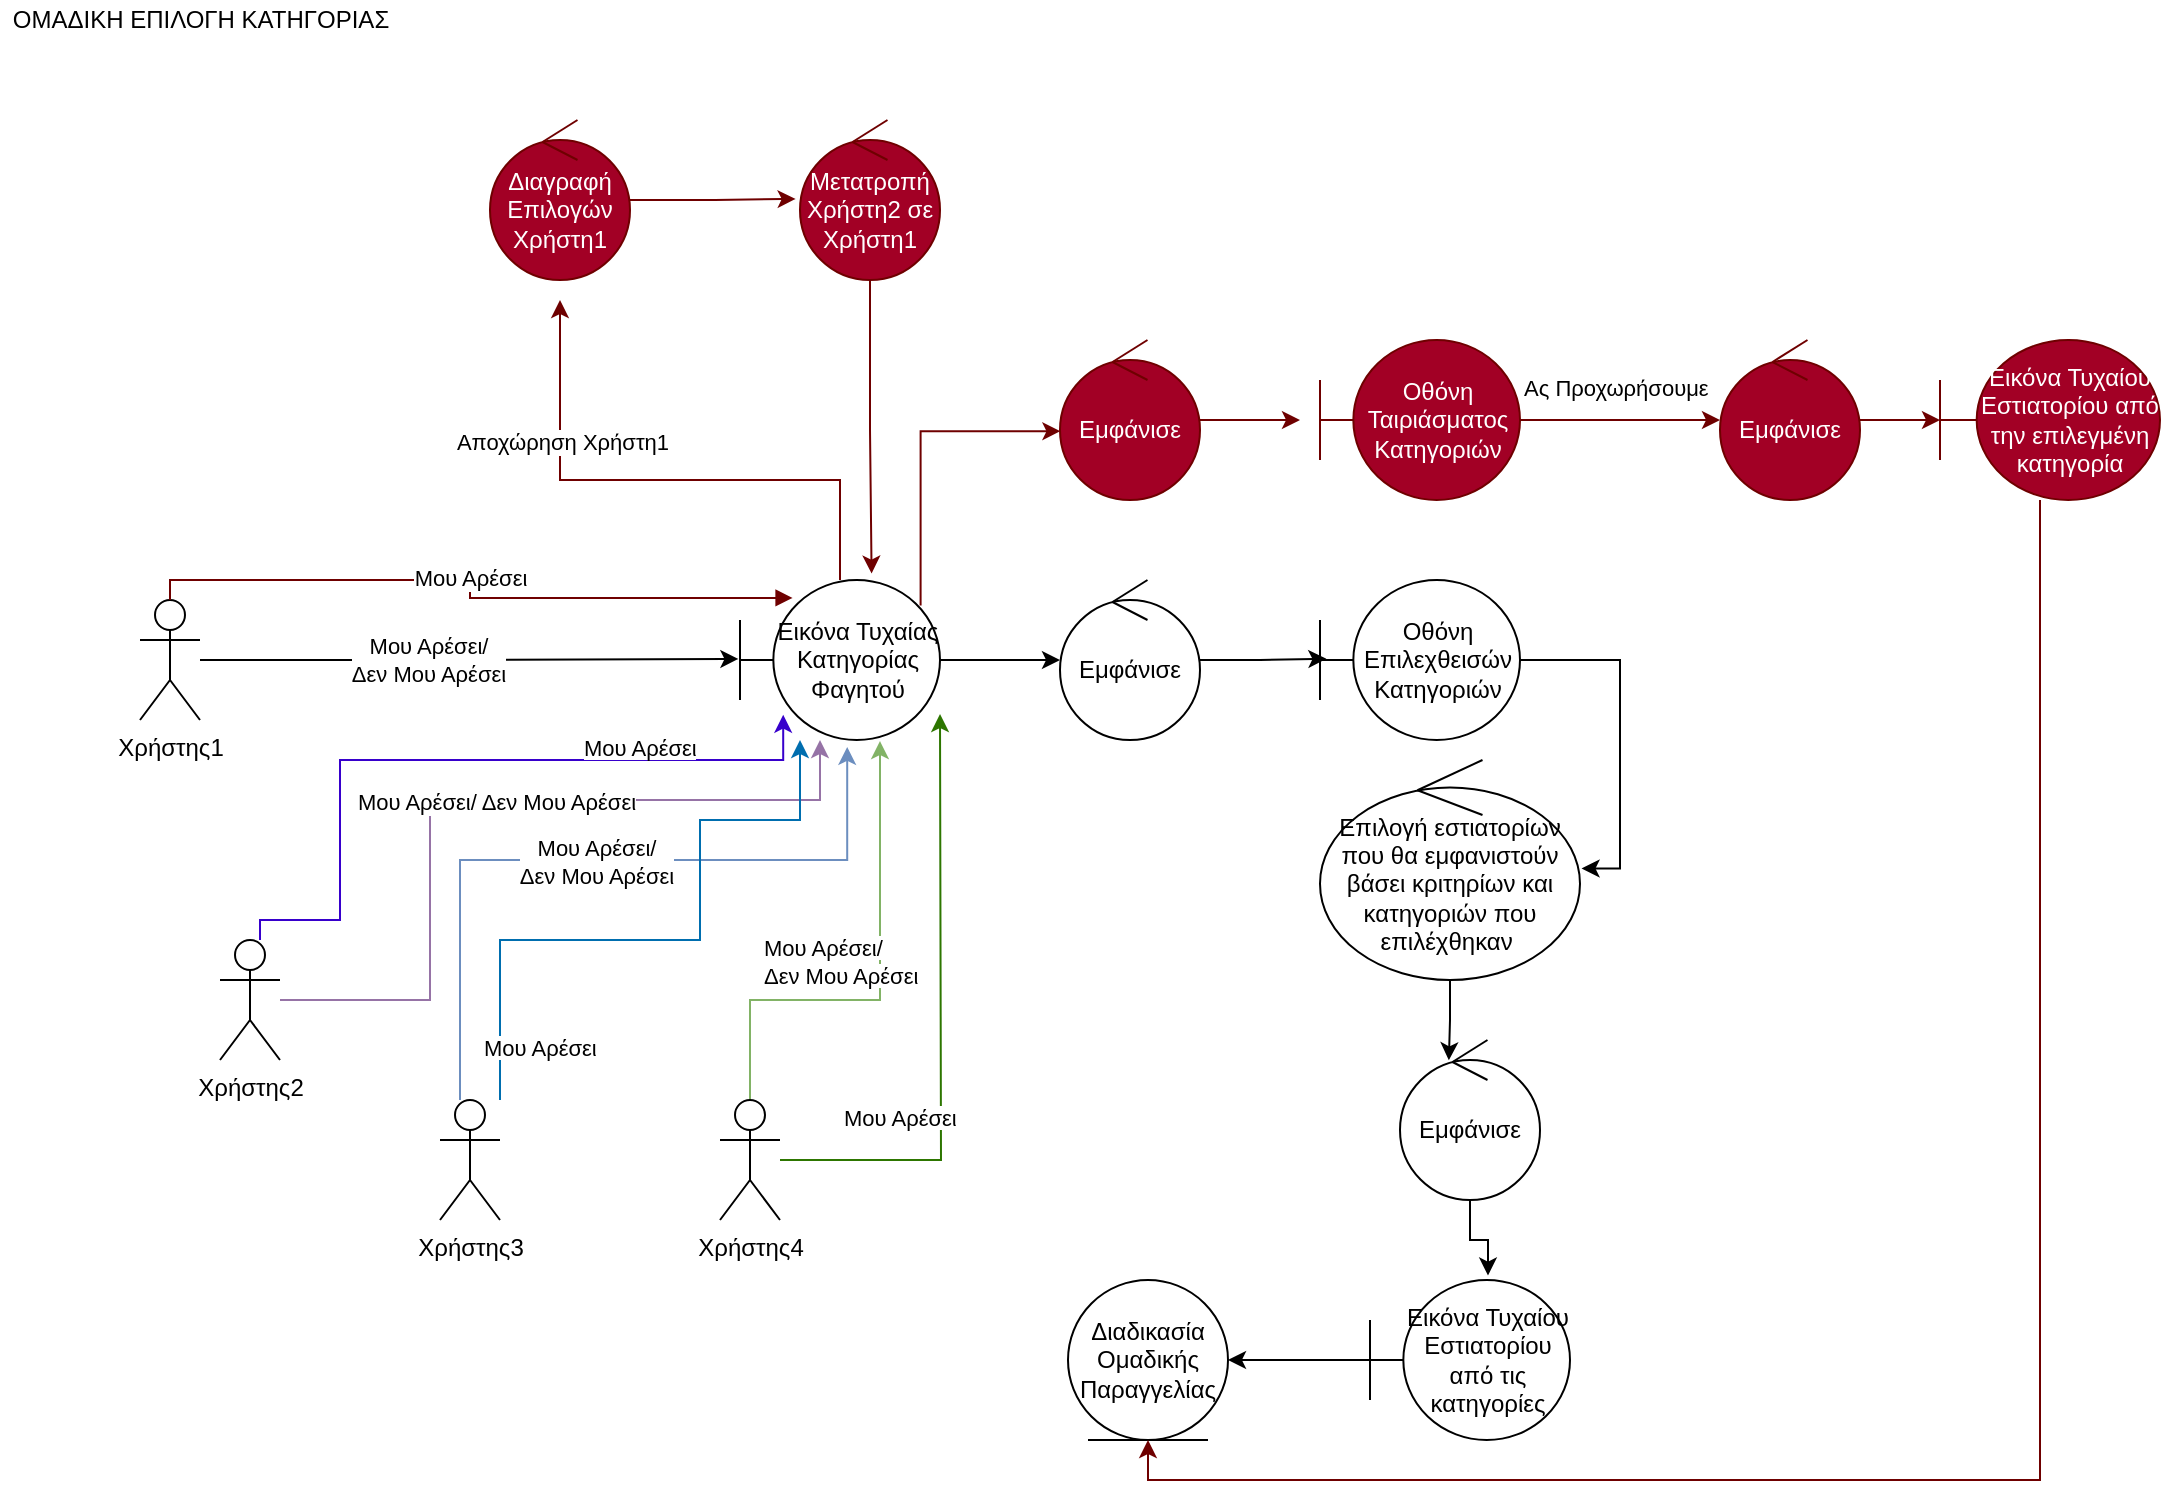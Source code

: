 <mxfile version="17.4.6" type="device"><diagram id="YdhrRvcRqn8QNGtlh9eK" name="Page-1"><mxGraphModel dx="1221" dy="681" grid="1" gridSize="10" guides="1" tooltips="1" connect="1" arrows="1" fold="1" page="1" pageScale="1" pageWidth="827" pageHeight="1169" math="0" shadow="0"><root><mxCell id="0"/><mxCell id="1" parent="0"/><mxCell id="p9wZqilaWc2wWG1N_qHz-135" style="edgeStyle=orthogonalEdgeStyle;rounded=0;orthogonalLoop=1;jettySize=auto;html=1;entryX=-0.008;entryY=0.493;entryDx=0;entryDy=0;entryPerimeter=0;" parent="1" source="p9wZqilaWc2wWG1N_qHz-137" target="p9wZqilaWc2wWG1N_qHz-140" edge="1"><mxGeometry relative="1" as="geometry"/></mxCell><mxCell id="p9wZqilaWc2wWG1N_qHz-136" value="Μου Αρέσει/&lt;br&gt;Δεν Μου Αρέσει" style="edgeLabel;html=1;align=center;verticalAlign=middle;resizable=0;points=[];" parent="p9wZqilaWc2wWG1N_qHz-135" vertex="1" connectable="0"><mxGeometry x="-0.22" y="-2" relative="1" as="geometry"><mxPoint x="9" y="-2" as="offset"/></mxGeometry></mxCell><mxCell id="p9wZqilaWc2wWG1N_qHz-137" value="Χρήστης1" style="shape=umlActor;verticalLabelPosition=bottom;verticalAlign=top;html=1;outlineConnect=0;" parent="1" vertex="1"><mxGeometry x="80" y="640" width="30" height="60" as="geometry"/></mxCell><mxCell id="p9wZqilaWc2wWG1N_qHz-138" style="edgeStyle=orthogonalEdgeStyle;rounded=0;orthogonalLoop=1;jettySize=auto;html=1;" parent="1" source="p9wZqilaWc2wWG1N_qHz-140" target="p9wZqilaWc2wWG1N_qHz-154" edge="1"><mxGeometry relative="1" as="geometry"/></mxCell><mxCell id="p9wZqilaWc2wWG1N_qHz-139" style="edgeStyle=orthogonalEdgeStyle;rounded=0;orthogonalLoop=1;jettySize=auto;html=1;entryX=0.003;entryY=0.57;entryDx=0;entryDy=0;entryPerimeter=0;fillColor=#a20025;strokeColor=#6F0000;exitX=0.903;exitY=0.16;exitDx=0;exitDy=0;exitPerimeter=0;" parent="1" source="p9wZqilaWc2wWG1N_qHz-140" target="p9wZqilaWc2wWG1N_qHz-169" edge="1"><mxGeometry relative="1" as="geometry"><Array as="points"><mxPoint x="470" y="556"/></Array></mxGeometry></mxCell><mxCell id="-7XyS6spG7EtmPVXDCpQ-2" style="edgeStyle=orthogonalEdgeStyle;rounded=0;orthogonalLoop=1;jettySize=auto;html=1;fillColor=#a20025;strokeColor=#6F0000;" edge="1" parent="1" source="p9wZqilaWc2wWG1N_qHz-140"><mxGeometry relative="1" as="geometry"><mxPoint x="290" y="490" as="targetPoint"/><Array as="points"><mxPoint x="430" y="580"/><mxPoint x="290" y="580"/></Array></mxGeometry></mxCell><mxCell id="-7XyS6spG7EtmPVXDCpQ-3" value="Αποχώρηση Χρήστη1" style="edgeLabel;html=1;align=center;verticalAlign=middle;resizable=0;points=[];" vertex="1" connectable="0" parent="-7XyS6spG7EtmPVXDCpQ-2"><mxGeometry x="0.497" y="-1" relative="1" as="geometry"><mxPoint as="offset"/></mxGeometry></mxCell><mxCell id="p9wZqilaWc2wWG1N_qHz-140" value="Εικόνα Τυχαίας Κατηγορίας Φαγητού" style="shape=umlBoundary;whiteSpace=wrap;html=1;" parent="1" vertex="1"><mxGeometry x="380" y="630" width="100" height="80" as="geometry"/></mxCell><mxCell id="p9wZqilaWc2wWG1N_qHz-141" style="edgeStyle=orthogonalEdgeStyle;rounded=0;orthogonalLoop=1;jettySize=auto;html=1;fillColor=#e1d5e7;strokeColor=#9673a6;" parent="1" source="p9wZqilaWc2wWG1N_qHz-143" target="p9wZqilaWc2wWG1N_qHz-140" edge="1"><mxGeometry relative="1" as="geometry"><Array as="points"><mxPoint x="225" y="740"/><mxPoint x="420" y="740"/></Array></mxGeometry></mxCell><mxCell id="p9wZqilaWc2wWG1N_qHz-142" style="edgeStyle=orthogonalEdgeStyle;rounded=0;orthogonalLoop=1;jettySize=auto;html=1;entryX=0.216;entryY=0.842;entryDx=0;entryDy=0;entryPerimeter=0;fillColor=#6a00ff;strokeColor=#3700CC;" parent="1" source="p9wZqilaWc2wWG1N_qHz-143" target="p9wZqilaWc2wWG1N_qHz-140" edge="1"><mxGeometry relative="1" as="geometry"><Array as="points"><mxPoint x="140" y="800"/><mxPoint x="180" y="800"/><mxPoint x="180" y="720"/><mxPoint x="402" y="720"/></Array></mxGeometry></mxCell><mxCell id="p9wZqilaWc2wWG1N_qHz-143" value="Χρήστης2" style="shape=umlActor;verticalLabelPosition=bottom;verticalAlign=top;html=1;outlineConnect=0;" parent="1" vertex="1"><mxGeometry x="120" y="810" width="30" height="60" as="geometry"/></mxCell><mxCell id="p9wZqilaWc2wWG1N_qHz-144" style="edgeStyle=orthogonalEdgeStyle;rounded=0;orthogonalLoop=1;jettySize=auto;html=1;entryX=0.536;entryY=1.043;entryDx=0;entryDy=0;entryPerimeter=0;fillColor=#dae8fc;strokeColor=#6c8ebf;" parent="1" source="p9wZqilaWc2wWG1N_qHz-146" target="p9wZqilaWc2wWG1N_qHz-140" edge="1"><mxGeometry relative="1" as="geometry"><Array as="points"><mxPoint x="240" y="770"/><mxPoint x="434" y="770"/></Array></mxGeometry></mxCell><mxCell id="p9wZqilaWc2wWG1N_qHz-145" style="edgeStyle=orthogonalEdgeStyle;rounded=0;orthogonalLoop=1;jettySize=auto;html=1;fillColor=#1ba1e2;strokeColor=#006EAF;" parent="1" source="p9wZqilaWc2wWG1N_qHz-146" edge="1"><mxGeometry relative="1" as="geometry"><mxPoint x="410" y="710" as="targetPoint"/><Array as="points"><mxPoint x="260" y="810"/><mxPoint x="360" y="810"/><mxPoint x="360" y="750"/><mxPoint x="410" y="750"/></Array></mxGeometry></mxCell><mxCell id="p9wZqilaWc2wWG1N_qHz-146" value="Χρήστης3" style="shape=umlActor;verticalLabelPosition=bottom;verticalAlign=top;html=1;outlineConnect=0;" parent="1" vertex="1"><mxGeometry x="230" y="890" width="30" height="60" as="geometry"/></mxCell><mxCell id="p9wZqilaWc2wWG1N_qHz-147" style="edgeStyle=orthogonalEdgeStyle;rounded=0;orthogonalLoop=1;jettySize=auto;html=1;fillColor=#d5e8d4;strokeColor=#82b366;entryX=0.7;entryY=1.007;entryDx=0;entryDy=0;entryPerimeter=0;" parent="1" source="p9wZqilaWc2wWG1N_qHz-149" target="p9wZqilaWc2wWG1N_qHz-140" edge="1"><mxGeometry relative="1" as="geometry"><Array as="points"><mxPoint x="385" y="840"/><mxPoint x="450" y="840"/></Array><mxPoint x="450" y="720" as="targetPoint"/></mxGeometry></mxCell><mxCell id="p9wZqilaWc2wWG1N_qHz-148" style="edgeStyle=orthogonalEdgeStyle;rounded=0;orthogonalLoop=1;jettySize=auto;html=1;fillColor=#60a917;strokeColor=#2D7600;" parent="1" source="p9wZqilaWc2wWG1N_qHz-149" edge="1"><mxGeometry relative="1" as="geometry"><mxPoint x="480" y="697" as="targetPoint"/></mxGeometry></mxCell><mxCell id="p9wZqilaWc2wWG1N_qHz-149" value="Χρήστης4" style="shape=umlActor;verticalLabelPosition=bottom;verticalAlign=top;html=1;outlineConnect=0;" parent="1" vertex="1"><mxGeometry x="370" y="890" width="30" height="60" as="geometry"/></mxCell><mxCell id="p9wZqilaWc2wWG1N_qHz-150" value="Μου Αρέσει/ Δεν Μου Αρέσει" style="edgeLabel;html=1;align=center;verticalAlign=middle;resizable=0;points=[];" parent="1" vertex="1" connectable="0"><mxGeometry x="270" y="770" as="geometry"><mxPoint x="-12" y="-29" as="offset"/></mxGeometry></mxCell><mxCell id="p9wZqilaWc2wWG1N_qHz-151" value="Μου Αρέσει/&lt;br&gt;Δεν Μου Αρέσει" style="edgeLabel;html=1;align=center;verticalAlign=middle;resizable=0;points=[];" parent="1" vertex="1" connectable="0"><mxGeometry x="320" y="800" as="geometry"><mxPoint x="-12" y="-29" as="offset"/></mxGeometry></mxCell><mxCell id="p9wZqilaWc2wWG1N_qHz-152" value="&lt;span style=&quot;color: rgb(0 , 0 , 0) ; font-family: &amp;#34;helvetica&amp;#34; ; font-size: 11px ; font-style: normal ; font-weight: 400 ; letter-spacing: normal ; text-align: center ; text-indent: 0px ; text-transform: none ; word-spacing: 0px ; background-color: rgb(255 , 255 , 255) ; display: inline ; float: none&quot;&gt;Μου Αρέσει/&lt;br&gt;Δεν Μου Αρέσει&lt;/span&gt;" style="text;whiteSpace=wrap;html=1;" parent="1" vertex="1"><mxGeometry x="390" y="800" width="80" height="30" as="geometry"/></mxCell><mxCell id="p9wZqilaWc2wWG1N_qHz-153" style="edgeStyle=orthogonalEdgeStyle;rounded=0;orthogonalLoop=1;jettySize=auto;html=1;entryX=0.032;entryY=0.492;entryDx=0;entryDy=0;entryPerimeter=0;" parent="1" source="p9wZqilaWc2wWG1N_qHz-154" target="p9wZqilaWc2wWG1N_qHz-156" edge="1"><mxGeometry relative="1" as="geometry"/></mxCell><mxCell id="p9wZqilaWc2wWG1N_qHz-154" value="Εμφάνισε" style="ellipse;shape=umlControl;whiteSpace=wrap;html=1;" parent="1" vertex="1"><mxGeometry x="540" y="630" width="70" height="80" as="geometry"/></mxCell><mxCell id="p9wZqilaWc2wWG1N_qHz-155" style="edgeStyle=orthogonalEdgeStyle;rounded=0;orthogonalLoop=1;jettySize=auto;html=1;entryX=1.006;entryY=0.493;entryDx=0;entryDy=0;entryPerimeter=0;" parent="1" source="p9wZqilaWc2wWG1N_qHz-156" target="p9wZqilaWc2wWG1N_qHz-160" edge="1"><mxGeometry relative="1" as="geometry"><mxPoint x="810" y="780" as="targetPoint"/><Array as="points"><mxPoint x="820" y="670"/><mxPoint x="820" y="774"/></Array></mxGeometry></mxCell><mxCell id="p9wZqilaWc2wWG1N_qHz-156" value="Οθόνη Επιλεχθεισών Κατηγοριών" style="shape=umlBoundary;whiteSpace=wrap;html=1;" parent="1" vertex="1"><mxGeometry x="670" y="630" width="100" height="80" as="geometry"/></mxCell><mxCell id="p9wZqilaWc2wWG1N_qHz-157" style="edgeStyle=orthogonalEdgeStyle;rounded=0;orthogonalLoop=1;jettySize=auto;html=1;entryX=1;entryY=0.5;entryDx=0;entryDy=0;" parent="1" source="p9wZqilaWc2wWG1N_qHz-158" target="p9wZqilaWc2wWG1N_qHz-163" edge="1"><mxGeometry relative="1" as="geometry"/></mxCell><mxCell id="p9wZqilaWc2wWG1N_qHz-158" value="Εικόνα Τυχαίου Εστιατορίου από τις κατηγορίες" style="shape=umlBoundary;whiteSpace=wrap;html=1;" parent="1" vertex="1"><mxGeometry x="695" y="980" width="100" height="80" as="geometry"/></mxCell><mxCell id="p9wZqilaWc2wWG1N_qHz-159" style="edgeStyle=orthogonalEdgeStyle;rounded=0;orthogonalLoop=1;jettySize=auto;html=1;entryX=0.349;entryY=0.127;entryDx=0;entryDy=0;entryPerimeter=0;" parent="1" source="p9wZqilaWc2wWG1N_qHz-160" target="p9wZqilaWc2wWG1N_qHz-162" edge="1"><mxGeometry relative="1" as="geometry"/></mxCell><mxCell id="p9wZqilaWc2wWG1N_qHz-160" value="Επιλογή εστιατορίων που θα εμφανιστούν βάσει κριτηρίων και κατηγοριών που επιλέχθηκαν&amp;nbsp;" style="ellipse;shape=umlControl;whiteSpace=wrap;html=1;" parent="1" vertex="1"><mxGeometry x="670" y="720" width="130" height="110" as="geometry"/></mxCell><mxCell id="p9wZqilaWc2wWG1N_qHz-161" style="edgeStyle=orthogonalEdgeStyle;rounded=0;orthogonalLoop=1;jettySize=auto;html=1;entryX=0.59;entryY=-0.028;entryDx=0;entryDy=0;entryPerimeter=0;" parent="1" source="p9wZqilaWc2wWG1N_qHz-162" target="p9wZqilaWc2wWG1N_qHz-158" edge="1"><mxGeometry relative="1" as="geometry"/></mxCell><mxCell id="p9wZqilaWc2wWG1N_qHz-162" value="Εμφάνισε" style="ellipse;shape=umlControl;whiteSpace=wrap;html=1;" parent="1" vertex="1"><mxGeometry x="710" y="860" width="70" height="80" as="geometry"/></mxCell><mxCell id="p9wZqilaWc2wWG1N_qHz-163" value="Διαδικασία Ομαδικής Παραγγελίας" style="ellipse;shape=umlEntity;whiteSpace=wrap;html=1;" parent="1" vertex="1"><mxGeometry x="544" y="980" width="80" height="80" as="geometry"/></mxCell><mxCell id="p9wZqilaWc2wWG1N_qHz-164" value="Μου Αρέσει" style="html=1;verticalAlign=bottom;endArrow=block;rounded=0;exitX=0.5;exitY=0;exitDx=0;exitDy=0;exitPerimeter=0;entryX=0.263;entryY=0.112;entryDx=0;entryDy=0;entryPerimeter=0;edgeStyle=orthogonalEdgeStyle;fillColor=#a20025;strokeColor=#6F0000;" parent="1" source="p9wZqilaWc2wWG1N_qHz-137" target="p9wZqilaWc2wWG1N_qHz-140" edge="1"><mxGeometry x="0.013" width="80" relative="1" as="geometry"><mxPoint x="500" y="730" as="sourcePoint"/><mxPoint x="580" y="730" as="targetPoint"/><mxPoint as="offset"/></mxGeometry></mxCell><mxCell id="p9wZqilaWc2wWG1N_qHz-165" value="&lt;span style=&quot;color: rgb(0, 0, 0); font-family: helvetica; font-size: 11px; font-style: normal; font-weight: 400; letter-spacing: normal; text-align: center; text-indent: 0px; text-transform: none; word-spacing: 0px; background-color: rgb(255, 255, 255); display: inline; float: none;&quot;&gt;Μου Αρέσει&lt;/span&gt;" style="text;whiteSpace=wrap;html=1;" parent="1" vertex="1"><mxGeometry x="300" y="700" width="80" height="30" as="geometry"/></mxCell><mxCell id="p9wZqilaWc2wWG1N_qHz-166" value="&lt;span style=&quot;color: rgb(0, 0, 0); font-family: helvetica; font-size: 11px; font-style: normal; font-weight: 400; letter-spacing: normal; text-align: center; text-indent: 0px; text-transform: none; word-spacing: 0px; background-color: rgb(255, 255, 255); display: inline; float: none;&quot;&gt;Μου Αρέσει&lt;/span&gt;" style="text;whiteSpace=wrap;html=1;" parent="1" vertex="1"><mxGeometry x="250" y="850" width="80" height="30" as="geometry"/></mxCell><mxCell id="p9wZqilaWc2wWG1N_qHz-167" value="&lt;span style=&quot;color: rgb(0, 0, 0); font-family: helvetica; font-size: 11px; font-style: normal; font-weight: 400; letter-spacing: normal; text-align: center; text-indent: 0px; text-transform: none; word-spacing: 0px; background-color: rgb(255, 255, 255); display: inline; float: none;&quot;&gt;Μου Αρέσει&lt;/span&gt;" style="text;whiteSpace=wrap;html=1;" parent="1" vertex="1"><mxGeometry x="430" y="885" width="80" height="30" as="geometry"/></mxCell><mxCell id="p9wZqilaWc2wWG1N_qHz-168" style="edgeStyle=orthogonalEdgeStyle;rounded=0;orthogonalLoop=1;jettySize=auto;html=1;fillColor=#a20025;strokeColor=#6F0000;" parent="1" source="p9wZqilaWc2wWG1N_qHz-169" edge="1"><mxGeometry relative="1" as="geometry"><mxPoint x="660" y="550.0" as="targetPoint"/></mxGeometry></mxCell><mxCell id="p9wZqilaWc2wWG1N_qHz-169" value="Εμφάνισε" style="ellipse;shape=umlControl;whiteSpace=wrap;html=1;fillColor=#a20025;fontColor=#ffffff;strokeColor=#6F0000;" parent="1" vertex="1"><mxGeometry x="540" y="510" width="70" height="80" as="geometry"/></mxCell><mxCell id="p9wZqilaWc2wWG1N_qHz-170" style="edgeStyle=orthogonalEdgeStyle;rounded=0;orthogonalLoop=1;jettySize=auto;html=1;fillColor=#a20025;strokeColor=#6F0000;" parent="1" source="p9wZqilaWc2wWG1N_qHz-171" target="p9wZqilaWc2wWG1N_qHz-173" edge="1"><mxGeometry relative="1" as="geometry"/></mxCell><mxCell id="p9wZqilaWc2wWG1N_qHz-171" value="Οθόνη Ταιριάσματος Κατηγοριών" style="shape=umlBoundary;whiteSpace=wrap;html=1;fillColor=#a20025;fontColor=#ffffff;strokeColor=#6F0000;" parent="1" vertex="1"><mxGeometry x="670" y="510" width="100" height="80" as="geometry"/></mxCell><mxCell id="p9wZqilaWc2wWG1N_qHz-172" style="edgeStyle=orthogonalEdgeStyle;rounded=0;orthogonalLoop=1;jettySize=auto;html=1;entryX=0;entryY=0.5;entryDx=0;entryDy=0;entryPerimeter=0;fillColor=#a20025;strokeColor=#6F0000;" parent="1" source="p9wZqilaWc2wWG1N_qHz-173" target="p9wZqilaWc2wWG1N_qHz-176" edge="1"><mxGeometry relative="1" as="geometry"/></mxCell><mxCell id="p9wZqilaWc2wWG1N_qHz-173" value="Εμφάνισε" style="ellipse;shape=umlControl;whiteSpace=wrap;html=1;fillColor=#a20025;fontColor=#ffffff;strokeColor=#6F0000;" parent="1" vertex="1"><mxGeometry x="870" y="510" width="70" height="80" as="geometry"/></mxCell><mxCell id="p9wZqilaWc2wWG1N_qHz-174" value="&lt;div style=&quot;text-align: center&quot;&gt;&lt;font face=&quot;helvetica&quot;&gt;&lt;span style=&quot;font-size: 11px ; background-color: rgb(255 , 255 , 255)&quot;&gt;Ας Προχωρήσουμε&lt;/span&gt;&lt;/font&gt;&lt;/div&gt;" style="text;whiteSpace=wrap;html=1;" parent="1" vertex="1"><mxGeometry x="770" y="520" width="100" height="30" as="geometry"/></mxCell><mxCell id="p9wZqilaWc2wWG1N_qHz-175" style="edgeStyle=orthogonalEdgeStyle;rounded=0;orthogonalLoop=1;jettySize=auto;html=1;entryX=0.5;entryY=1;entryDx=0;entryDy=0;fillColor=#a20025;strokeColor=#6F0000;" parent="1" source="p9wZqilaWc2wWG1N_qHz-176" target="p9wZqilaWc2wWG1N_qHz-163" edge="1"><mxGeometry relative="1" as="geometry"><Array as="points"><mxPoint x="1030" y="1080"/><mxPoint x="584" y="1080"/></Array></mxGeometry></mxCell><mxCell id="p9wZqilaWc2wWG1N_qHz-176" value="Εικόνα Τυχαίου Εστιατορίου από την επιλεγμένη κατηγορία" style="shape=umlBoundary;whiteSpace=wrap;html=1;fillColor=#a20025;fontColor=#ffffff;strokeColor=#6F0000;" parent="1" vertex="1"><mxGeometry x="980" y="510" width="110" height="80" as="geometry"/></mxCell><mxCell id="p9wZqilaWc2wWG1N_qHz-177" value="ΟΜΑΔΙΚΗ ΕΠΙΛΟΓΗ ΚΑΤΗΓΟΡΙΑΣ" style="text;html=1;align=center;verticalAlign=middle;resizable=0;points=[];autosize=1;strokeColor=none;fillColor=none;" parent="1" vertex="1"><mxGeometry x="10" y="340" width="200" height="20" as="geometry"/></mxCell><mxCell id="-7XyS6spG7EtmPVXDCpQ-5" style="edgeStyle=orthogonalEdgeStyle;rounded=0;orthogonalLoop=1;jettySize=auto;html=1;entryX=-0.031;entryY=0.493;entryDx=0;entryDy=0;entryPerimeter=0;fillColor=#a20025;strokeColor=#6F0000;" edge="1" parent="1" source="-7XyS6spG7EtmPVXDCpQ-1" target="-7XyS6spG7EtmPVXDCpQ-4"><mxGeometry relative="1" as="geometry"/></mxCell><mxCell id="-7XyS6spG7EtmPVXDCpQ-1" value="Διαγραφή Επιλογών Χρήστη1" style="ellipse;shape=umlControl;whiteSpace=wrap;html=1;fillColor=#a20025;fontColor=#ffffff;strokeColor=#6F0000;" vertex="1" parent="1"><mxGeometry x="255" y="400" width="70" height="80" as="geometry"/></mxCell><mxCell id="-7XyS6spG7EtmPVXDCpQ-7" style="edgeStyle=orthogonalEdgeStyle;rounded=0;orthogonalLoop=1;jettySize=auto;html=1;entryX=0.658;entryY=-0.04;entryDx=0;entryDy=0;entryPerimeter=0;fillColor=#a20025;strokeColor=#6F0000;" edge="1" parent="1" source="-7XyS6spG7EtmPVXDCpQ-4" target="p9wZqilaWc2wWG1N_qHz-140"><mxGeometry relative="1" as="geometry"/></mxCell><mxCell id="-7XyS6spG7EtmPVXDCpQ-4" value="Μετατροπή Χρήστη2 σε Χρήστη1" style="ellipse;shape=umlControl;whiteSpace=wrap;html=1;fillColor=#a20025;fontColor=#ffffff;strokeColor=#6F0000;" vertex="1" parent="1"><mxGeometry x="410" y="400" width="70" height="80" as="geometry"/></mxCell></root></mxGraphModel></diagram></mxfile>